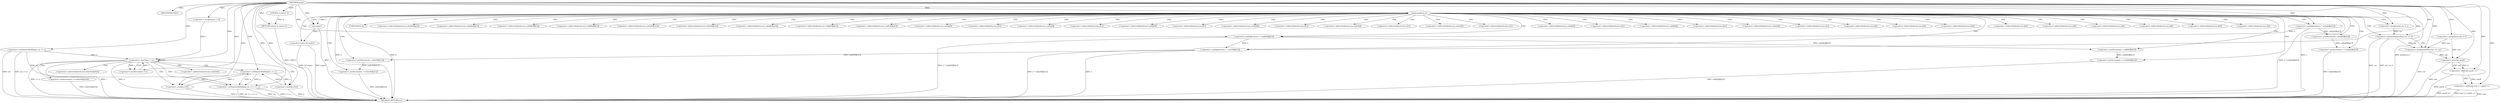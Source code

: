 digraph "main" {  
"1000239" [label = "(METHOD,main)" ]
"1000406" [label = "(METHOD_RETURN,int)" ]
"1000241" [label = "(IDENTIFIER,FAST,)" ]
"1000242" [label = "(<operator>.arithmeticShiftRight,cin >> n)" ]
"1000274" [label = "(<operator>.assignment,ans = 0)" ]
"1000397" [label = "(<operator>.shiftLeft,cout << ans/6 << '\n')" ]
"1000404" [label = "(RETURN,return 0;,return 0;)" ]
"1000247" [label = "(<operator>.assignment,i = 0)" ]
"1000250" [label = "(<operator>.lessThan,i < n)" ]
"1000253" [label = "(<operator>.preIncrement,++i)" ]
"1000405" [label = "(LITERAL,0,return 0;)" ]
"1000258" [label = "(<operator>.arithmeticShiftRight,cin >> x >> y)" ]
"1000263" [label = "(<operator>.preIncrement,++cnt[x%4][y%4])" ]
"1000399" [label = "(<operator>.shiftLeft,ans/6 << '\n')" ]
"1000400" [label = "(<operator>.division,ans/6)" ]
"1000260" [label = "(<operator>.arithmeticShiftRight,x >> y)" ]
"1000284" [label = "(good,good(a,b,c))" ]
"1000270" [label = "(<operator>.modulo,y%4)" ]
"1000289" [label = "(<operator>.cast,(b) exp(c))" ]
"1000294" [label = "(<operator>.assignment,cur = 1)" ]
"1000297" [label = "(<operator>.multiplication,L * cnt[a[0]][a[1]])" ]
"1000308" [label = "(<operator>.preDecrement,--cnt[a[0]][a[1]])" ]
"1000318" [label = "(<operator>.multiplication,L * cnt[b[0]][b[1]])" ]
"1000329" [label = "(<operator>.preDecrement,--cnt[b[0]][b[1]])" ]
"1000339" [label = "(<operator>.multiplication,L * cnt[c[0]][c[1]])" ]
"1000350" [label = "(<operator>.preDecrement,--cnt[c[0]][c[1]])" ]
"1000360" [label = "(<operator>.preIncrement,++cnt[a[0]][a[1]])" ]
"1000370" [label = "(<operator>.preIncrement,++cnt[b[0]][b[1]])" ]
"1000380" [label = "(<operator>.preIncrement,++cnt[c[0]][c[1]])" ]
"1000267" [label = "(<operator>.modulo,x%4)" ]
"1000391" [label = "(<operator>.greaterEqualsThan,cur >= 0)" ]
"1000394" [label = "(<operator>.assignmentPlus,ans += cur)" ]
"1000291" [label = "(exp,exp(c))" ]
"1000264" [label = "(<operator>.indirectIndexAccess,cnt[x%4][y%4])" ]
"1000265" [label = "(<operator>.indirectIndexAccess,cnt[x%4])" ]
"1000290" [label = "(UNKNOWN,b,b)" ]
"1000299" [label = "(<operator>.indirectIndexAccess,cnt[a[0]][a[1]])" ]
"1000309" [label = "(<operator>.indirectIndexAccess,cnt[a[0]][a[1]])" ]
"1000320" [label = "(<operator>.indirectIndexAccess,cnt[b[0]][b[1]])" ]
"1000330" [label = "(<operator>.indirectIndexAccess,cnt[b[0]][b[1]])" ]
"1000341" [label = "(<operator>.indirectIndexAccess,cnt[c[0]][c[1]])" ]
"1000351" [label = "(<operator>.indirectIndexAccess,cnt[c[0]][c[1]])" ]
"1000361" [label = "(<operator>.indirectIndexAccess,cnt[a[0]][a[1]])" ]
"1000371" [label = "(<operator>.indirectIndexAccess,cnt[b[0]][b[1]])" ]
"1000381" [label = "(<operator>.indirectIndexAccess,cnt[c[0]][c[1]])" ]
"1000300" [label = "(<operator>.indirectIndexAccess,cnt[a[0]])" ]
"1000305" [label = "(<operator>.indirectIndexAccess,a[1])" ]
"1000310" [label = "(<operator>.indirectIndexAccess,cnt[a[0]])" ]
"1000315" [label = "(<operator>.indirectIndexAccess,a[1])" ]
"1000321" [label = "(<operator>.indirectIndexAccess,cnt[b[0]])" ]
"1000326" [label = "(<operator>.indirectIndexAccess,b[1])" ]
"1000331" [label = "(<operator>.indirectIndexAccess,cnt[b[0]])" ]
"1000336" [label = "(<operator>.indirectIndexAccess,b[1])" ]
"1000342" [label = "(<operator>.indirectIndexAccess,cnt[c[0]])" ]
"1000347" [label = "(<operator>.indirectIndexAccess,c[1])" ]
"1000352" [label = "(<operator>.indirectIndexAccess,cnt[c[0]])" ]
"1000357" [label = "(<operator>.indirectIndexAccess,c[1])" ]
"1000362" [label = "(<operator>.indirectIndexAccess,cnt[a[0]])" ]
"1000367" [label = "(<operator>.indirectIndexAccess,a[1])" ]
"1000372" [label = "(<operator>.indirectIndexAccess,cnt[b[0]])" ]
"1000377" [label = "(<operator>.indirectIndexAccess,b[1])" ]
"1000382" [label = "(<operator>.indirectIndexAccess,cnt[c[0]])" ]
"1000387" [label = "(<operator>.indirectIndexAccess,c[1])" ]
"1000302" [label = "(<operator>.indirectIndexAccess,a[0])" ]
"1000312" [label = "(<operator>.indirectIndexAccess,a[0])" ]
"1000323" [label = "(<operator>.indirectIndexAccess,b[0])" ]
"1000333" [label = "(<operator>.indirectIndexAccess,b[0])" ]
"1000344" [label = "(<operator>.indirectIndexAccess,c[0])" ]
"1000354" [label = "(<operator>.indirectIndexAccess,c[0])" ]
"1000364" [label = "(<operator>.indirectIndexAccess,a[0])" ]
"1000374" [label = "(<operator>.indirectIndexAccess,b[0])" ]
"1000384" [label = "(<operator>.indirectIndexAccess,c[0])" ]
  "1000404" -> "1000406"  [ label = "DDG: <RET>"] 
  "1000242" -> "1000406"  [ label = "DDG: cin"] 
  "1000242" -> "1000406"  [ label = "DDG: cin >> n"] 
  "1000250" -> "1000406"  [ label = "DDG: i"] 
  "1000250" -> "1000406"  [ label = "DDG: n"] 
  "1000250" -> "1000406"  [ label = "DDG: i < n"] 
  "1000284" -> "1000406"  [ label = "DDG: a"] 
  "1000284" -> "1000406"  [ label = "DDG: b"] 
  "1000284" -> "1000406"  [ label = "DDG: c"] 
  "1000284" -> "1000406"  [ label = "DDG: good(a,b,c)"] 
  "1000291" -> "1000406"  [ label = "DDG: c"] 
  "1000289" -> "1000406"  [ label = "DDG: exp(c)"] 
  "1000289" -> "1000406"  [ label = "DDG: (b) exp(c)"] 
  "1000297" -> "1000406"  [ label = "DDG: L * cnt[a[0]][a[1]]"] 
  "1000318" -> "1000406"  [ label = "DDG: L * cnt[b[0]][b[1]]"] 
  "1000339" -> "1000406"  [ label = "DDG: L"] 
  "1000339" -> "1000406"  [ label = "DDG: L * cnt[c[0]][c[1]]"] 
  "1000360" -> "1000406"  [ label = "DDG: cnt[a[0]][a[1]]"] 
  "1000370" -> "1000406"  [ label = "DDG: cnt[b[0]][b[1]]"] 
  "1000380" -> "1000406"  [ label = "DDG: cnt[c[0]][c[1]]"] 
  "1000391" -> "1000406"  [ label = "DDG: cur"] 
  "1000391" -> "1000406"  [ label = "DDG: cur >= 0"] 
  "1000394" -> "1000406"  [ label = "DDG: cur"] 
  "1000400" -> "1000406"  [ label = "DDG: ans"] 
  "1000399" -> "1000406"  [ label = "DDG: ans/6"] 
  "1000397" -> "1000406"  [ label = "DDG: ans/6 << '\n'"] 
  "1000397" -> "1000406"  [ label = "DDG: cout << ans/6 << '\n'"] 
  "1000258" -> "1000406"  [ label = "DDG: cin"] 
  "1000258" -> "1000406"  [ label = "DDG: x >> y"] 
  "1000258" -> "1000406"  [ label = "DDG: cin >> x >> y"] 
  "1000267" -> "1000406"  [ label = "DDG: x"] 
  "1000270" -> "1000406"  [ label = "DDG: y"] 
  "1000263" -> "1000406"  [ label = "DDG: cnt[x%4][y%4]"] 
  "1000397" -> "1000406"  [ label = "DDG: cout"] 
  "1000239" -> "1000241"  [ label = "DDG: "] 
  "1000239" -> "1000274"  [ label = "DDG: "] 
  "1000405" -> "1000404"  [ label = "DDG: 0"] 
  "1000239" -> "1000404"  [ label = "DDG: "] 
  "1000239" -> "1000242"  [ label = "DDG: "] 
  "1000239" -> "1000247"  [ label = "DDG: "] 
  "1000239" -> "1000397"  [ label = "DDG: "] 
  "1000399" -> "1000397"  [ label = "DDG: '\n'"] 
  "1000399" -> "1000397"  [ label = "DDG: ans/6"] 
  "1000239" -> "1000405"  [ label = "DDG: "] 
  "1000247" -> "1000250"  [ label = "DDG: i"] 
  "1000253" -> "1000250"  [ label = "DDG: i"] 
  "1000239" -> "1000250"  [ label = "DDG: "] 
  "1000242" -> "1000250"  [ label = "DDG: n"] 
  "1000250" -> "1000253"  [ label = "DDG: i"] 
  "1000239" -> "1000253"  [ label = "DDG: "] 
  "1000400" -> "1000399"  [ label = "DDG: ans"] 
  "1000400" -> "1000399"  [ label = "DDG: 6"] 
  "1000239" -> "1000399"  [ label = "DDG: "] 
  "1000242" -> "1000258"  [ label = "DDG: cin"] 
  "1000239" -> "1000258"  [ label = "DDG: "] 
  "1000260" -> "1000258"  [ label = "DDG: x"] 
  "1000260" -> "1000258"  [ label = "DDG: y"] 
  "1000274" -> "1000400"  [ label = "DDG: ans"] 
  "1000394" -> "1000400"  [ label = "DDG: ans"] 
  "1000239" -> "1000400"  [ label = "DDG: "] 
  "1000267" -> "1000260"  [ label = "DDG: x"] 
  "1000239" -> "1000260"  [ label = "DDG: "] 
  "1000270" -> "1000260"  [ label = "DDG: y"] 
  "1000260" -> "1000270"  [ label = "DDG: y"] 
  "1000239" -> "1000270"  [ label = "DDG: "] 
  "1000239" -> "1000284"  [ label = "DDG: "] 
  "1000239" -> "1000294"  [ label = "DDG: "] 
  "1000260" -> "1000267"  [ label = "DDG: x"] 
  "1000239" -> "1000267"  [ label = "DDG: "] 
  "1000291" -> "1000289"  [ label = "DDG: c"] 
  "1000239" -> "1000297"  [ label = "DDG: "] 
  "1000297" -> "1000308"  [ label = "DDG: cnt[a[0]][a[1]]"] 
  "1000297" -> "1000318"  [ label = "DDG: L"] 
  "1000239" -> "1000318"  [ label = "DDG: "] 
  "1000318" -> "1000329"  [ label = "DDG: cnt[b[0]][b[1]]"] 
  "1000318" -> "1000339"  [ label = "DDG: L"] 
  "1000239" -> "1000339"  [ label = "DDG: "] 
  "1000339" -> "1000350"  [ label = "DDG: cnt[c[0]][c[1]]"] 
  "1000308" -> "1000360"  [ label = "DDG: cnt[a[0]][a[1]]"] 
  "1000329" -> "1000370"  [ label = "DDG: cnt[b[0]][b[1]]"] 
  "1000350" -> "1000380"  [ label = "DDG: cnt[c[0]][c[1]]"] 
  "1000391" -> "1000394"  [ label = "DDG: cur"] 
  "1000239" -> "1000394"  [ label = "DDG: "] 
  "1000284" -> "1000291"  [ label = "DDG: c"] 
  "1000239" -> "1000291"  [ label = "DDG: "] 
  "1000294" -> "1000391"  [ label = "DDG: cur"] 
  "1000239" -> "1000391"  [ label = "DDG: "] 
  "1000274" -> "1000394"  [ label = "DDG: ans"] 
  "1000250" -> "1000258"  [ label = "CDG: "] 
  "1000250" -> "1000260"  [ label = "CDG: "] 
  "1000250" -> "1000250"  [ label = "CDG: "] 
  "1000250" -> "1000270"  [ label = "CDG: "] 
  "1000250" -> "1000265"  [ label = "CDG: "] 
  "1000250" -> "1000263"  [ label = "CDG: "] 
  "1000250" -> "1000253"  [ label = "CDG: "] 
  "1000250" -> "1000267"  [ label = "CDG: "] 
  "1000250" -> "1000264"  [ label = "CDG: "] 
  "1000284" -> "1000294"  [ label = "CDG: "] 
  "1000284" -> "1000305"  [ label = "CDG: "] 
  "1000284" -> "1000362"  [ label = "CDG: "] 
  "1000284" -> "1000315"  [ label = "CDG: "] 
  "1000284" -> "1000387"  [ label = "CDG: "] 
  "1000284" -> "1000312"  [ label = "CDG: "] 
  "1000284" -> "1000370"  [ label = "CDG: "] 
  "1000284" -> "1000310"  [ label = "CDG: "] 
  "1000284" -> "1000302"  [ label = "CDG: "] 
  "1000284" -> "1000371"  [ label = "CDG: "] 
  "1000284" -> "1000291"  [ label = "CDG: "] 
  "1000284" -> "1000321"  [ label = "CDG: "] 
  "1000284" -> "1000354"  [ label = "CDG: "] 
  "1000284" -> "1000326"  [ label = "CDG: "] 
  "1000284" -> "1000382"  [ label = "CDG: "] 
  "1000284" -> "1000330"  [ label = "CDG: "] 
  "1000284" -> "1000357"  [ label = "CDG: "] 
  "1000284" -> "1000318"  [ label = "CDG: "] 
  "1000284" -> "1000336"  [ label = "CDG: "] 
  "1000284" -> "1000329"  [ label = "CDG: "] 
  "1000284" -> "1000308"  [ label = "CDG: "] 
  "1000284" -> "1000289"  [ label = "CDG: "] 
  "1000284" -> "1000300"  [ label = "CDG: "] 
  "1000284" -> "1000320"  [ label = "CDG: "] 
  "1000284" -> "1000364"  [ label = "CDG: "] 
  "1000284" -> "1000352"  [ label = "CDG: "] 
  "1000284" -> "1000339"  [ label = "CDG: "] 
  "1000284" -> "1000341"  [ label = "CDG: "] 
  "1000284" -> "1000380"  [ label = "CDG: "] 
  "1000284" -> "1000367"  [ label = "CDG: "] 
  "1000284" -> "1000342"  [ label = "CDG: "] 
  "1000284" -> "1000350"  [ label = "CDG: "] 
  "1000284" -> "1000333"  [ label = "CDG: "] 
  "1000284" -> "1000297"  [ label = "CDG: "] 
  "1000284" -> "1000344"  [ label = "CDG: "] 
  "1000284" -> "1000323"  [ label = "CDG: "] 
  "1000284" -> "1000391"  [ label = "CDG: "] 
  "1000284" -> "1000290"  [ label = "CDG: "] 
  "1000284" -> "1000360"  [ label = "CDG: "] 
  "1000284" -> "1000384"  [ label = "CDG: "] 
  "1000284" -> "1000309"  [ label = "CDG: "] 
  "1000284" -> "1000377"  [ label = "CDG: "] 
  "1000284" -> "1000351"  [ label = "CDG: "] 
  "1000284" -> "1000299"  [ label = "CDG: "] 
  "1000284" -> "1000331"  [ label = "CDG: "] 
  "1000284" -> "1000361"  [ label = "CDG: "] 
  "1000284" -> "1000347"  [ label = "CDG: "] 
  "1000284" -> "1000374"  [ label = "CDG: "] 
  "1000284" -> "1000372"  [ label = "CDG: "] 
  "1000284" -> "1000381"  [ label = "CDG: "] 
  "1000391" -> "1000394"  [ label = "CDG: "] 
}
